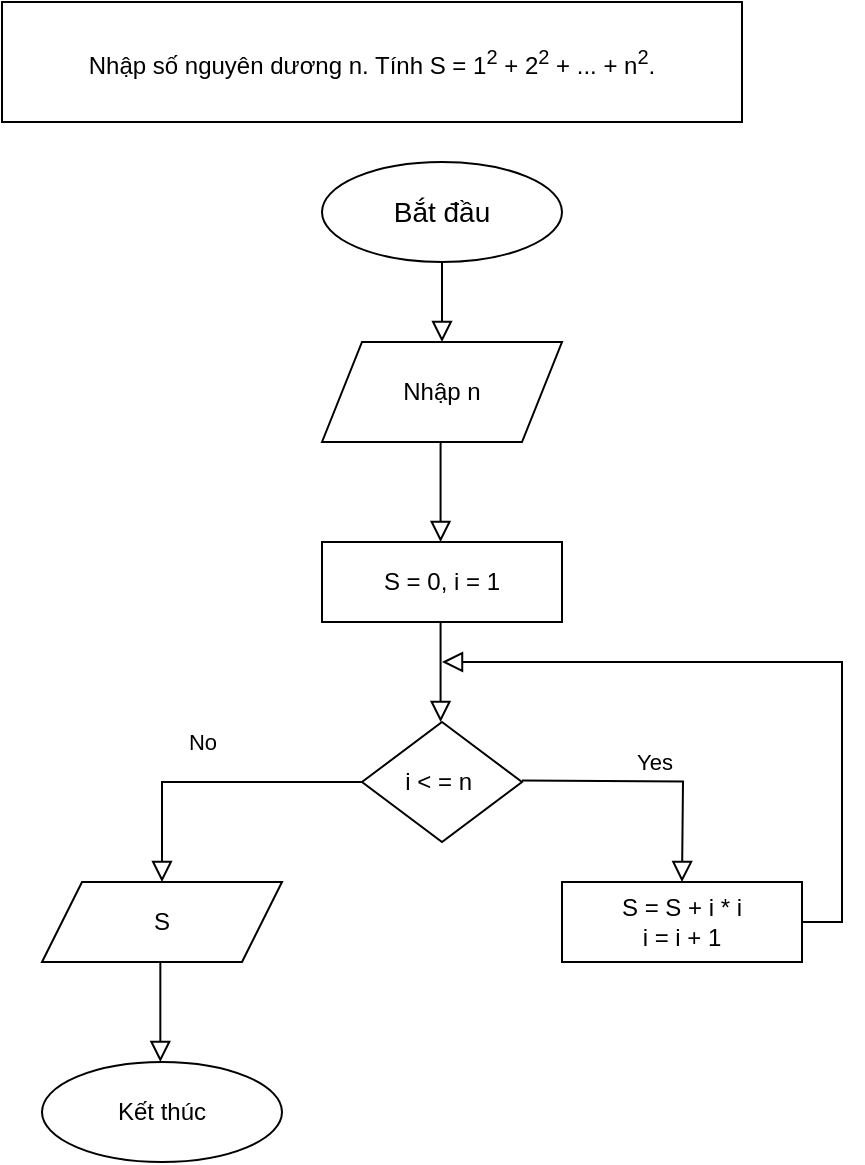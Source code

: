 <mxfile version="21.0.2" type="github">
  <diagram name="Trang-1" id="ZwGMWtgy7kjyzqv1kFh6">
    <mxGraphModel dx="1293" dy="600" grid="1" gridSize="10" guides="1" tooltips="1" connect="1" arrows="1" fold="1" page="1" pageScale="1" pageWidth="827" pageHeight="1169" math="0" shadow="0">
      <root>
        <mxCell id="0" />
        <mxCell id="1" parent="0" />
        <mxCell id="UmwiUdQgHf77JpmHN1BA-1" value="" style="rounded=0;html=1;jettySize=auto;orthogonalLoop=1;fontSize=11;endArrow=block;endFill=0;endSize=8;strokeWidth=1;shadow=0;labelBackgroundColor=none;edgeStyle=orthogonalEdgeStyle;" edge="1" parent="1">
          <mxGeometry relative="1" as="geometry">
            <mxPoint x="220" y="120" as="sourcePoint" />
            <mxPoint x="220" y="170.0" as="targetPoint" />
          </mxGeometry>
        </mxCell>
        <mxCell id="UmwiUdQgHf77JpmHN1BA-2" value="No" style="rounded=0;html=1;jettySize=auto;orthogonalLoop=1;fontSize=11;endArrow=block;endFill=0;endSize=8;strokeWidth=1;shadow=0;labelBackgroundColor=none;edgeStyle=orthogonalEdgeStyle;" edge="1" parent="1">
          <mxGeometry x="0.067" y="-20" relative="1" as="geometry">
            <mxPoint as="offset" />
            <mxPoint x="180.0" y="390" as="sourcePoint" />
            <mxPoint x="80" y="440" as="targetPoint" />
            <Array as="points">
              <mxPoint x="80" y="390" />
            </Array>
          </mxGeometry>
        </mxCell>
        <mxCell id="UmwiUdQgHf77JpmHN1BA-3" value="Yes" style="edgeStyle=orthogonalEdgeStyle;rounded=0;html=1;jettySize=auto;orthogonalLoop=1;fontSize=11;endArrow=block;endFill=0;endSize=8;strokeWidth=1;shadow=0;labelBackgroundColor=none;" edge="1" parent="1">
          <mxGeometry y="10" relative="1" as="geometry">
            <mxPoint as="offset" />
            <mxPoint x="260.0" y="389.29" as="sourcePoint" />
            <mxPoint x="340" y="440" as="targetPoint" />
          </mxGeometry>
        </mxCell>
        <mxCell id="UmwiUdQgHf77JpmHN1BA-4" value="&lt;font style=&quot;font-size: 14px;&quot;&gt;Bắt đầu&lt;/font&gt;" style="ellipse;whiteSpace=wrap;html=1;" vertex="1" parent="1">
          <mxGeometry x="160" y="80" width="120" height="50" as="geometry" />
        </mxCell>
        <mxCell id="UmwiUdQgHf77JpmHN1BA-5" value="Nhập số nguyên dương n. Tính S = 1&lt;sup&gt;2&lt;/sup&gt; + 2&lt;sup&gt;2&lt;/sup&gt; + ... + n&lt;sup&gt;2&lt;/sup&gt;." style="rounded=0;whiteSpace=wrap;html=1;" vertex="1" parent="1">
          <mxGeometry width="370" height="60" as="geometry" />
        </mxCell>
        <mxCell id="UmwiUdQgHf77JpmHN1BA-6" value="Nhập n" style="shape=parallelogram;perimeter=parallelogramPerimeter;whiteSpace=wrap;html=1;fixedSize=1;" vertex="1" parent="1">
          <mxGeometry x="160" y="170" width="120" height="50" as="geometry" />
        </mxCell>
        <mxCell id="UmwiUdQgHf77JpmHN1BA-7" value="" style="rounded=0;html=1;jettySize=auto;orthogonalLoop=1;fontSize=11;endArrow=block;endFill=0;endSize=8;strokeWidth=1;shadow=0;labelBackgroundColor=none;edgeStyle=orthogonalEdgeStyle;" edge="1" parent="1">
          <mxGeometry relative="1" as="geometry">
            <mxPoint x="219.29" y="220" as="sourcePoint" />
            <mxPoint x="219.29" y="270.0" as="targetPoint" />
          </mxGeometry>
        </mxCell>
        <mxCell id="UmwiUdQgHf77JpmHN1BA-8" value="S = 0, i = 1" style="rounded=0;whiteSpace=wrap;html=1;" vertex="1" parent="1">
          <mxGeometry x="160" y="270" width="120" height="40" as="geometry" />
        </mxCell>
        <mxCell id="UmwiUdQgHf77JpmHN1BA-9" value="" style="rounded=0;html=1;jettySize=auto;orthogonalLoop=1;fontSize=11;endArrow=block;endFill=0;endSize=8;strokeWidth=1;shadow=0;labelBackgroundColor=none;edgeStyle=orthogonalEdgeStyle;" edge="1" parent="1">
          <mxGeometry relative="1" as="geometry">
            <mxPoint x="219.29" y="310" as="sourcePoint" />
            <mxPoint x="219.29" y="360.0" as="targetPoint" />
          </mxGeometry>
        </mxCell>
        <mxCell id="UmwiUdQgHf77JpmHN1BA-10" value="i &amp;lt; = n&amp;nbsp;" style="rhombus;whiteSpace=wrap;html=1;" vertex="1" parent="1">
          <mxGeometry x="180" y="360" width="80" height="60" as="geometry" />
        </mxCell>
        <mxCell id="UmwiUdQgHf77JpmHN1BA-11" value="S = S + i * i&lt;br&gt;i = i + 1" style="rounded=0;whiteSpace=wrap;html=1;" vertex="1" parent="1">
          <mxGeometry x="280" y="440" width="120" height="40" as="geometry" />
        </mxCell>
        <mxCell id="UmwiUdQgHf77JpmHN1BA-12" value="S" style="shape=parallelogram;perimeter=parallelogramPerimeter;whiteSpace=wrap;html=1;fixedSize=1;" vertex="1" parent="1">
          <mxGeometry x="20" y="440" width="120" height="40" as="geometry" />
        </mxCell>
        <mxCell id="UmwiUdQgHf77JpmHN1BA-13" value="" style="rounded=0;html=1;jettySize=auto;orthogonalLoop=1;fontSize=11;endArrow=block;endFill=0;endSize=8;strokeWidth=1;shadow=0;labelBackgroundColor=none;edgeStyle=orthogonalEdgeStyle;exitX=1;exitY=0.5;exitDx=0;exitDy=0;" edge="1" parent="1" source="UmwiUdQgHf77JpmHN1BA-11">
          <mxGeometry relative="1" as="geometry">
            <mxPoint x="229.29" y="320" as="sourcePoint" />
            <mxPoint x="220" y="330" as="targetPoint" />
            <Array as="points">
              <mxPoint x="420" y="460" />
              <mxPoint x="420" y="330" />
              <mxPoint x="220" y="330" />
            </Array>
          </mxGeometry>
        </mxCell>
        <mxCell id="UmwiUdQgHf77JpmHN1BA-14" value="Kết thúc" style="ellipse;whiteSpace=wrap;html=1;" vertex="1" parent="1">
          <mxGeometry x="20" y="530" width="120" height="50" as="geometry" />
        </mxCell>
        <mxCell id="UmwiUdQgHf77JpmHN1BA-15" value="" style="rounded=0;html=1;jettySize=auto;orthogonalLoop=1;fontSize=11;endArrow=block;endFill=0;endSize=8;strokeWidth=1;shadow=0;labelBackgroundColor=none;edgeStyle=orthogonalEdgeStyle;" edge="1" parent="1">
          <mxGeometry relative="1" as="geometry">
            <mxPoint x="79.17" y="480" as="sourcePoint" />
            <mxPoint x="79.17" y="530.0" as="targetPoint" />
          </mxGeometry>
        </mxCell>
      </root>
    </mxGraphModel>
  </diagram>
</mxfile>
